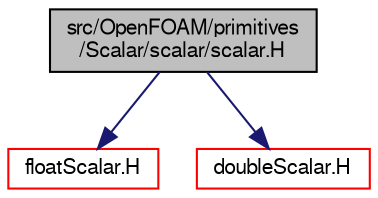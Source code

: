 digraph "src/OpenFOAM/primitives/Scalar/scalar/scalar.H"
{
  bgcolor="transparent";
  edge [fontname="FreeSans",fontsize="10",labelfontname="FreeSans",labelfontsize="10"];
  node [fontname="FreeSans",fontsize="10",shape=record];
  Node0 [label="src/OpenFOAM/primitives\l/Scalar/scalar/scalar.H",height=0.2,width=0.4,color="black", fillcolor="grey75", style="filled", fontcolor="black"];
  Node0 -> Node1 [color="midnightblue",fontsize="10",style="solid",fontname="FreeSans"];
  Node1 [label="floatScalar.H",height=0.2,width=0.4,color="red",URL="$a12509.html"];
  Node0 -> Node22 [color="midnightblue",fontsize="10",style="solid",fontname="FreeSans"];
  Node22 [label="doubleScalar.H",height=0.2,width=0.4,color="red",URL="$a12503.html"];
}
